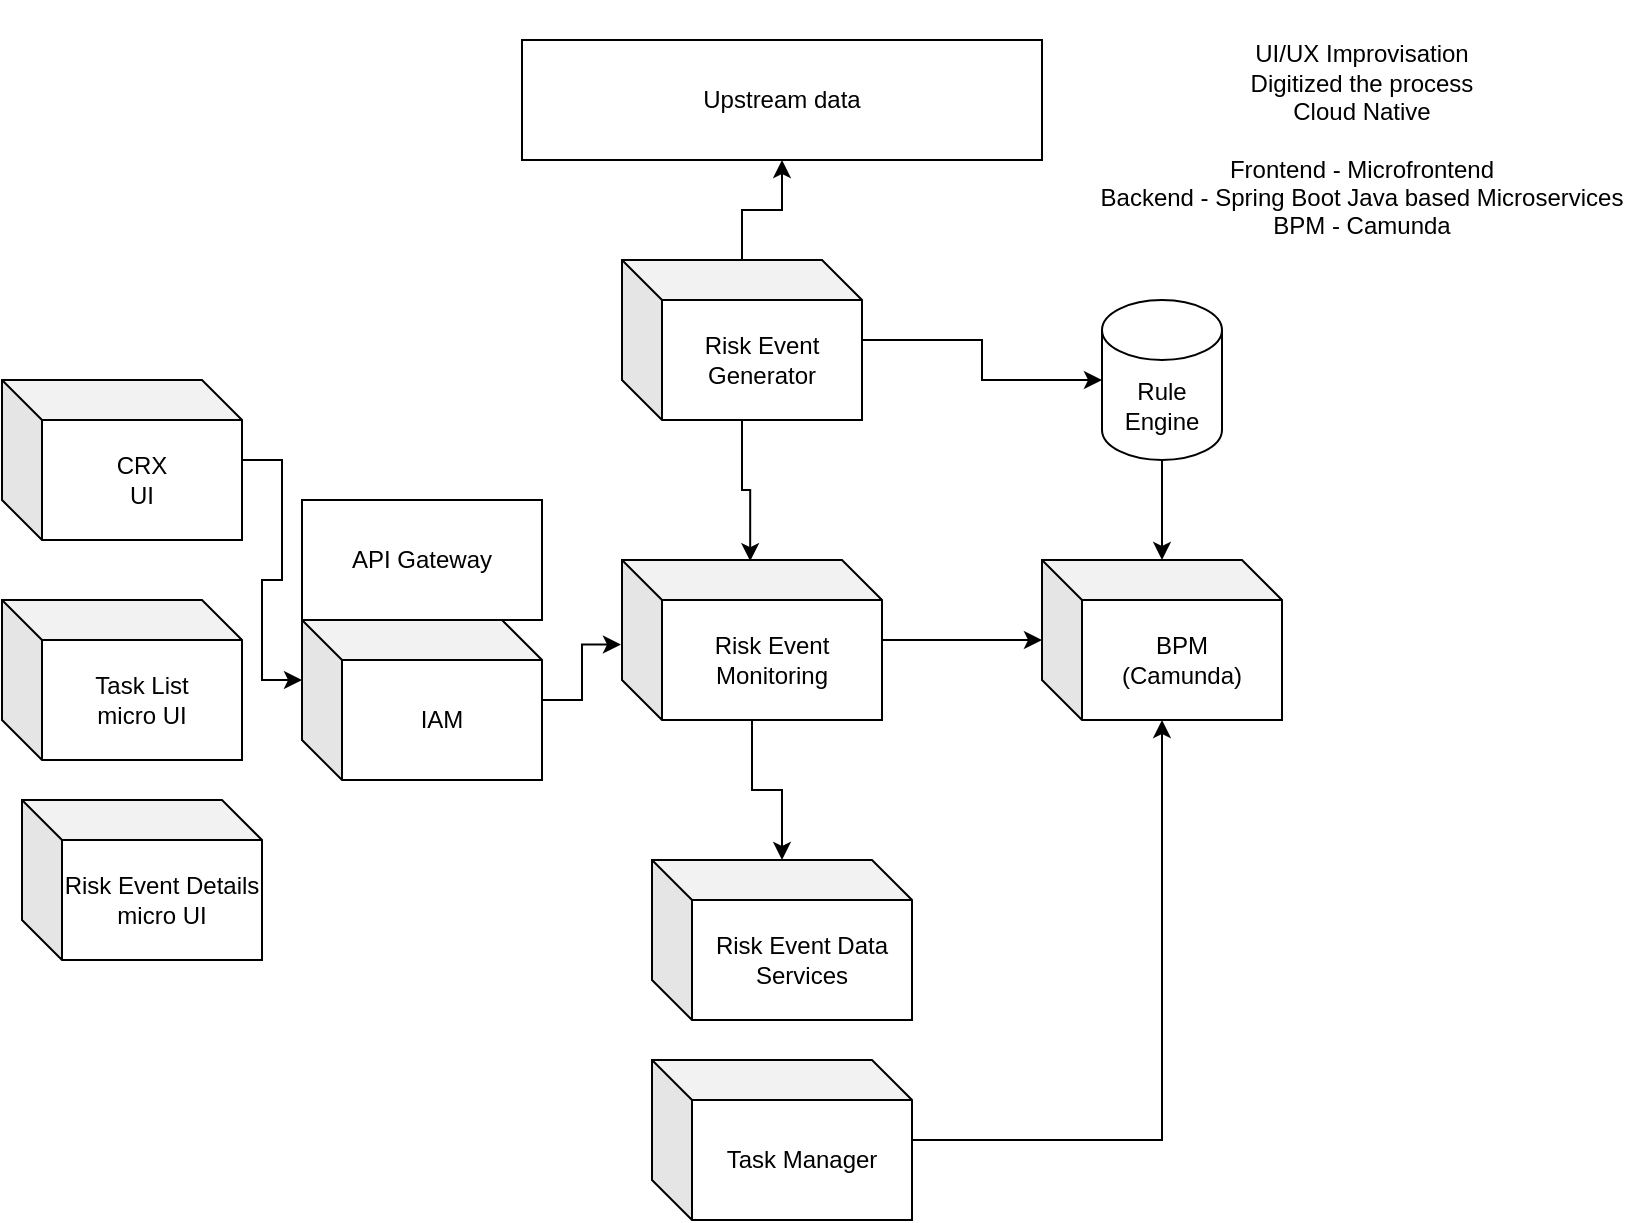 <mxfile version="20.2.8" type="github">
  <diagram id="7p8RHRTzgKysNB_LYyrp" name="Page-1">
    <mxGraphModel dx="1450" dy="811" grid="1" gridSize="10" guides="1" tooltips="1" connect="1" arrows="1" fold="1" page="1" pageScale="1" pageWidth="850" pageHeight="1100" math="0" shadow="0">
      <root>
        <mxCell id="0" />
        <mxCell id="1" parent="0" />
        <mxCell id="8EwcMHSJhlvUqV8JpKRq-1" value="UI/UX Improvisation&lt;br&gt;Digitized the process&lt;br&gt;Cloud Native&lt;br&gt;&lt;br&gt;Frontend - Microfrontend&lt;br&gt;Backend - Spring Boot Java based Microservices&lt;br&gt;BPM - Camunda" style="text;html=1;strokeColor=none;fillColor=none;align=center;verticalAlign=middle;whiteSpace=wrap;rounded=0;" vertex="1" parent="1">
          <mxGeometry x="560" y="20" width="280" height="140" as="geometry" />
        </mxCell>
        <mxCell id="8EwcMHSJhlvUqV8JpKRq-7" value="" style="edgeStyle=orthogonalEdgeStyle;rounded=0;orthogonalLoop=1;jettySize=auto;html=1;" edge="1" parent="1" source="8EwcMHSJhlvUqV8JpKRq-2" target="8EwcMHSJhlvUqV8JpKRq-6">
          <mxGeometry relative="1" as="geometry" />
        </mxCell>
        <mxCell id="8EwcMHSJhlvUqV8JpKRq-16" style="edgeStyle=orthogonalEdgeStyle;rounded=0;orthogonalLoop=1;jettySize=auto;html=1;" edge="1" parent="1" source="8EwcMHSJhlvUqV8JpKRq-2" target="8EwcMHSJhlvUqV8JpKRq-15">
          <mxGeometry relative="1" as="geometry" />
        </mxCell>
        <mxCell id="8EwcMHSJhlvUqV8JpKRq-25" style="edgeStyle=orthogonalEdgeStyle;rounded=0;orthogonalLoop=1;jettySize=auto;html=1;entryX=0.493;entryY=0.007;entryDx=0;entryDy=0;entryPerimeter=0;" edge="1" parent="1" source="8EwcMHSJhlvUqV8JpKRq-2" target="8EwcMHSJhlvUqV8JpKRq-3">
          <mxGeometry relative="1" as="geometry" />
        </mxCell>
        <mxCell id="8EwcMHSJhlvUqV8JpKRq-2" value="Risk Event Generator" style="shape=cube;whiteSpace=wrap;html=1;boundedLbl=1;backgroundOutline=1;darkOpacity=0.05;darkOpacity2=0.1;" vertex="1" parent="1">
          <mxGeometry x="330" y="150" width="120" height="80" as="geometry" />
        </mxCell>
        <mxCell id="8EwcMHSJhlvUqV8JpKRq-12" value="" style="edgeStyle=orthogonalEdgeStyle;rounded=0;orthogonalLoop=1;jettySize=auto;html=1;" edge="1" parent="1" source="8EwcMHSJhlvUqV8JpKRq-3" target="8EwcMHSJhlvUqV8JpKRq-11">
          <mxGeometry relative="1" as="geometry" />
        </mxCell>
        <mxCell id="8EwcMHSJhlvUqV8JpKRq-14" style="edgeStyle=orthogonalEdgeStyle;rounded=0;orthogonalLoop=1;jettySize=auto;html=1;" edge="1" parent="1" source="8EwcMHSJhlvUqV8JpKRq-3" target="8EwcMHSJhlvUqV8JpKRq-4">
          <mxGeometry relative="1" as="geometry" />
        </mxCell>
        <mxCell id="8EwcMHSJhlvUqV8JpKRq-3" value="Risk Event Monitoring" style="shape=cube;whiteSpace=wrap;html=1;boundedLbl=1;backgroundOutline=1;darkOpacity=0.05;darkOpacity2=0.1;" vertex="1" parent="1">
          <mxGeometry x="330" y="300" width="130" height="80" as="geometry" />
        </mxCell>
        <mxCell id="8EwcMHSJhlvUqV8JpKRq-4" value="BPM&lt;br&gt;(Camunda)" style="shape=cube;whiteSpace=wrap;html=1;boundedLbl=1;backgroundOutline=1;darkOpacity=0.05;darkOpacity2=0.1;" vertex="1" parent="1">
          <mxGeometry x="540" y="300" width="120" height="80" as="geometry" />
        </mxCell>
        <mxCell id="8EwcMHSJhlvUqV8JpKRq-19" style="edgeStyle=orthogonalEdgeStyle;rounded=0;orthogonalLoop=1;jettySize=auto;html=1;entryX=0;entryY=0;entryDx=0;entryDy=30;entryPerimeter=0;" edge="1" parent="1" source="8EwcMHSJhlvUqV8JpKRq-5" target="8EwcMHSJhlvUqV8JpKRq-8">
          <mxGeometry relative="1" as="geometry" />
        </mxCell>
        <mxCell id="8EwcMHSJhlvUqV8JpKRq-5" value="CRX&lt;br&gt;UI" style="shape=cube;whiteSpace=wrap;html=1;boundedLbl=1;backgroundOutline=1;darkOpacity=0.05;darkOpacity2=0.1;" vertex="1" parent="1">
          <mxGeometry x="20" y="210" width="120" height="80" as="geometry" />
        </mxCell>
        <mxCell id="8EwcMHSJhlvUqV8JpKRq-6" value="Upstream data" style="rounded=0;whiteSpace=wrap;html=1;" vertex="1" parent="1">
          <mxGeometry x="280" y="40" width="260" height="60" as="geometry" />
        </mxCell>
        <mxCell id="8EwcMHSJhlvUqV8JpKRq-20" style="edgeStyle=orthogonalEdgeStyle;rounded=0;orthogonalLoop=1;jettySize=auto;html=1;entryX=-0.004;entryY=0.528;entryDx=0;entryDy=0;entryPerimeter=0;" edge="1" parent="1" source="8EwcMHSJhlvUqV8JpKRq-8" target="8EwcMHSJhlvUqV8JpKRq-3">
          <mxGeometry relative="1" as="geometry" />
        </mxCell>
        <mxCell id="8EwcMHSJhlvUqV8JpKRq-8" value="IAM" style="shape=cube;whiteSpace=wrap;html=1;boundedLbl=1;backgroundOutline=1;darkOpacity=0.05;darkOpacity2=0.1;" vertex="1" parent="1">
          <mxGeometry x="170" y="330" width="120" height="80" as="geometry" />
        </mxCell>
        <mxCell id="8EwcMHSJhlvUqV8JpKRq-10" value="API Gateway" style="rounded=0;whiteSpace=wrap;html=1;" vertex="1" parent="1">
          <mxGeometry x="170" y="270" width="120" height="60" as="geometry" />
        </mxCell>
        <mxCell id="8EwcMHSJhlvUqV8JpKRq-11" value="Risk Event Data Services" style="shape=cube;whiteSpace=wrap;html=1;boundedLbl=1;backgroundOutline=1;darkOpacity=0.05;darkOpacity2=0.1;" vertex="1" parent="1">
          <mxGeometry x="345" y="450" width="130" height="80" as="geometry" />
        </mxCell>
        <mxCell id="8EwcMHSJhlvUqV8JpKRq-17" value="" style="edgeStyle=orthogonalEdgeStyle;rounded=0;orthogonalLoop=1;jettySize=auto;html=1;" edge="1" parent="1" source="8EwcMHSJhlvUqV8JpKRq-15" target="8EwcMHSJhlvUqV8JpKRq-4">
          <mxGeometry relative="1" as="geometry" />
        </mxCell>
        <mxCell id="8EwcMHSJhlvUqV8JpKRq-15" value="Rule Engine" style="shape=cylinder3;whiteSpace=wrap;html=1;boundedLbl=1;backgroundOutline=1;size=15;" vertex="1" parent="1">
          <mxGeometry x="570" y="170" width="60" height="80" as="geometry" />
        </mxCell>
        <mxCell id="8EwcMHSJhlvUqV8JpKRq-21" value="Task List&lt;br&gt;micro UI" style="shape=cube;whiteSpace=wrap;html=1;boundedLbl=1;backgroundOutline=1;darkOpacity=0.05;darkOpacity2=0.1;" vertex="1" parent="1">
          <mxGeometry x="20" y="320" width="120" height="80" as="geometry" />
        </mxCell>
        <mxCell id="8EwcMHSJhlvUqV8JpKRq-22" value="Risk Event Details micro UI" style="shape=cube;whiteSpace=wrap;html=1;boundedLbl=1;backgroundOutline=1;darkOpacity=0.05;darkOpacity2=0.1;" vertex="1" parent="1">
          <mxGeometry x="30" y="420" width="120" height="80" as="geometry" />
        </mxCell>
        <mxCell id="8EwcMHSJhlvUqV8JpKRq-24" style="edgeStyle=orthogonalEdgeStyle;rounded=0;orthogonalLoop=1;jettySize=auto;html=1;" edge="1" parent="1" source="8EwcMHSJhlvUqV8JpKRq-23" target="8EwcMHSJhlvUqV8JpKRq-4">
          <mxGeometry relative="1" as="geometry" />
        </mxCell>
        <mxCell id="8EwcMHSJhlvUqV8JpKRq-23" value="Task Manager" style="shape=cube;whiteSpace=wrap;html=1;boundedLbl=1;backgroundOutline=1;darkOpacity=0.05;darkOpacity2=0.1;" vertex="1" parent="1">
          <mxGeometry x="345" y="550" width="130" height="80" as="geometry" />
        </mxCell>
      </root>
    </mxGraphModel>
  </diagram>
</mxfile>
